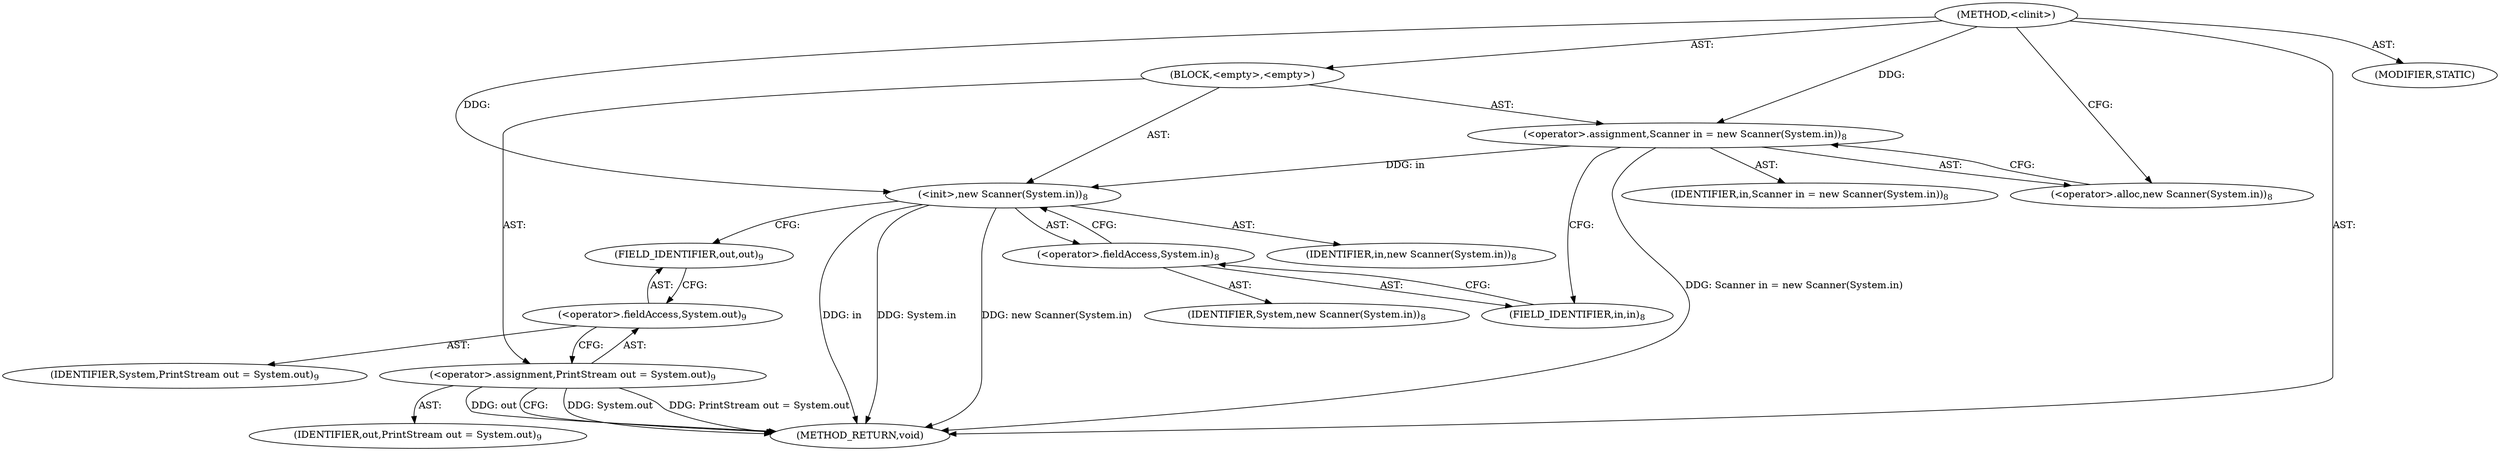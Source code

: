 digraph "&lt;clinit&gt;" {  
"91" [label = <(METHOD,&lt;clinit&gt;)> ]
"92" [label = <(BLOCK,&lt;empty&gt;,&lt;empty&gt;)> ]
"93" [label = <(&lt;operator&gt;.assignment,Scanner in = new Scanner(System.in))<SUB>8</SUB>> ]
"94" [label = <(IDENTIFIER,in,Scanner in = new Scanner(System.in))<SUB>8</SUB>> ]
"95" [label = <(&lt;operator&gt;.alloc,new Scanner(System.in))<SUB>8</SUB>> ]
"96" [label = <(&lt;init&gt;,new Scanner(System.in))<SUB>8</SUB>> ]
"3" [label = <(IDENTIFIER,in,new Scanner(System.in))<SUB>8</SUB>> ]
"97" [label = <(&lt;operator&gt;.fieldAccess,System.in)<SUB>8</SUB>> ]
"98" [label = <(IDENTIFIER,System,new Scanner(System.in))<SUB>8</SUB>> ]
"99" [label = <(FIELD_IDENTIFIER,in,in)<SUB>8</SUB>> ]
"100" [label = <(&lt;operator&gt;.assignment,PrintStream out = System.out)<SUB>9</SUB>> ]
"101" [label = <(IDENTIFIER,out,PrintStream out = System.out)<SUB>9</SUB>> ]
"102" [label = <(&lt;operator&gt;.fieldAccess,System.out)<SUB>9</SUB>> ]
"103" [label = <(IDENTIFIER,System,PrintStream out = System.out)<SUB>9</SUB>> ]
"104" [label = <(FIELD_IDENTIFIER,out,out)<SUB>9</SUB>> ]
"105" [label = <(MODIFIER,STATIC)> ]
"106" [label = <(METHOD_RETURN,void)> ]
  "91" -> "92"  [ label = "AST: "] 
  "91" -> "105"  [ label = "AST: "] 
  "91" -> "106"  [ label = "AST: "] 
  "92" -> "93"  [ label = "AST: "] 
  "92" -> "96"  [ label = "AST: "] 
  "92" -> "100"  [ label = "AST: "] 
  "93" -> "94"  [ label = "AST: "] 
  "93" -> "95"  [ label = "AST: "] 
  "96" -> "3"  [ label = "AST: "] 
  "96" -> "97"  [ label = "AST: "] 
  "97" -> "98"  [ label = "AST: "] 
  "97" -> "99"  [ label = "AST: "] 
  "100" -> "101"  [ label = "AST: "] 
  "100" -> "102"  [ label = "AST: "] 
  "102" -> "103"  [ label = "AST: "] 
  "102" -> "104"  [ label = "AST: "] 
  "93" -> "99"  [ label = "CFG: "] 
  "96" -> "104"  [ label = "CFG: "] 
  "100" -> "106"  [ label = "CFG: "] 
  "95" -> "93"  [ label = "CFG: "] 
  "97" -> "96"  [ label = "CFG: "] 
  "102" -> "100"  [ label = "CFG: "] 
  "99" -> "97"  [ label = "CFG: "] 
  "104" -> "102"  [ label = "CFG: "] 
  "91" -> "95"  [ label = "CFG: "] 
  "93" -> "106"  [ label = "DDG: Scanner in = new Scanner(System.in)"] 
  "96" -> "106"  [ label = "DDG: in"] 
  "96" -> "106"  [ label = "DDG: System.in"] 
  "96" -> "106"  [ label = "DDG: new Scanner(System.in)"] 
  "100" -> "106"  [ label = "DDG: System.out"] 
  "100" -> "106"  [ label = "DDG: PrintStream out = System.out"] 
  "100" -> "106"  [ label = "DDG: out"] 
  "91" -> "93"  [ label = "DDG: "] 
  "93" -> "96"  [ label = "DDG: in"] 
  "91" -> "96"  [ label = "DDG: "] 
}

